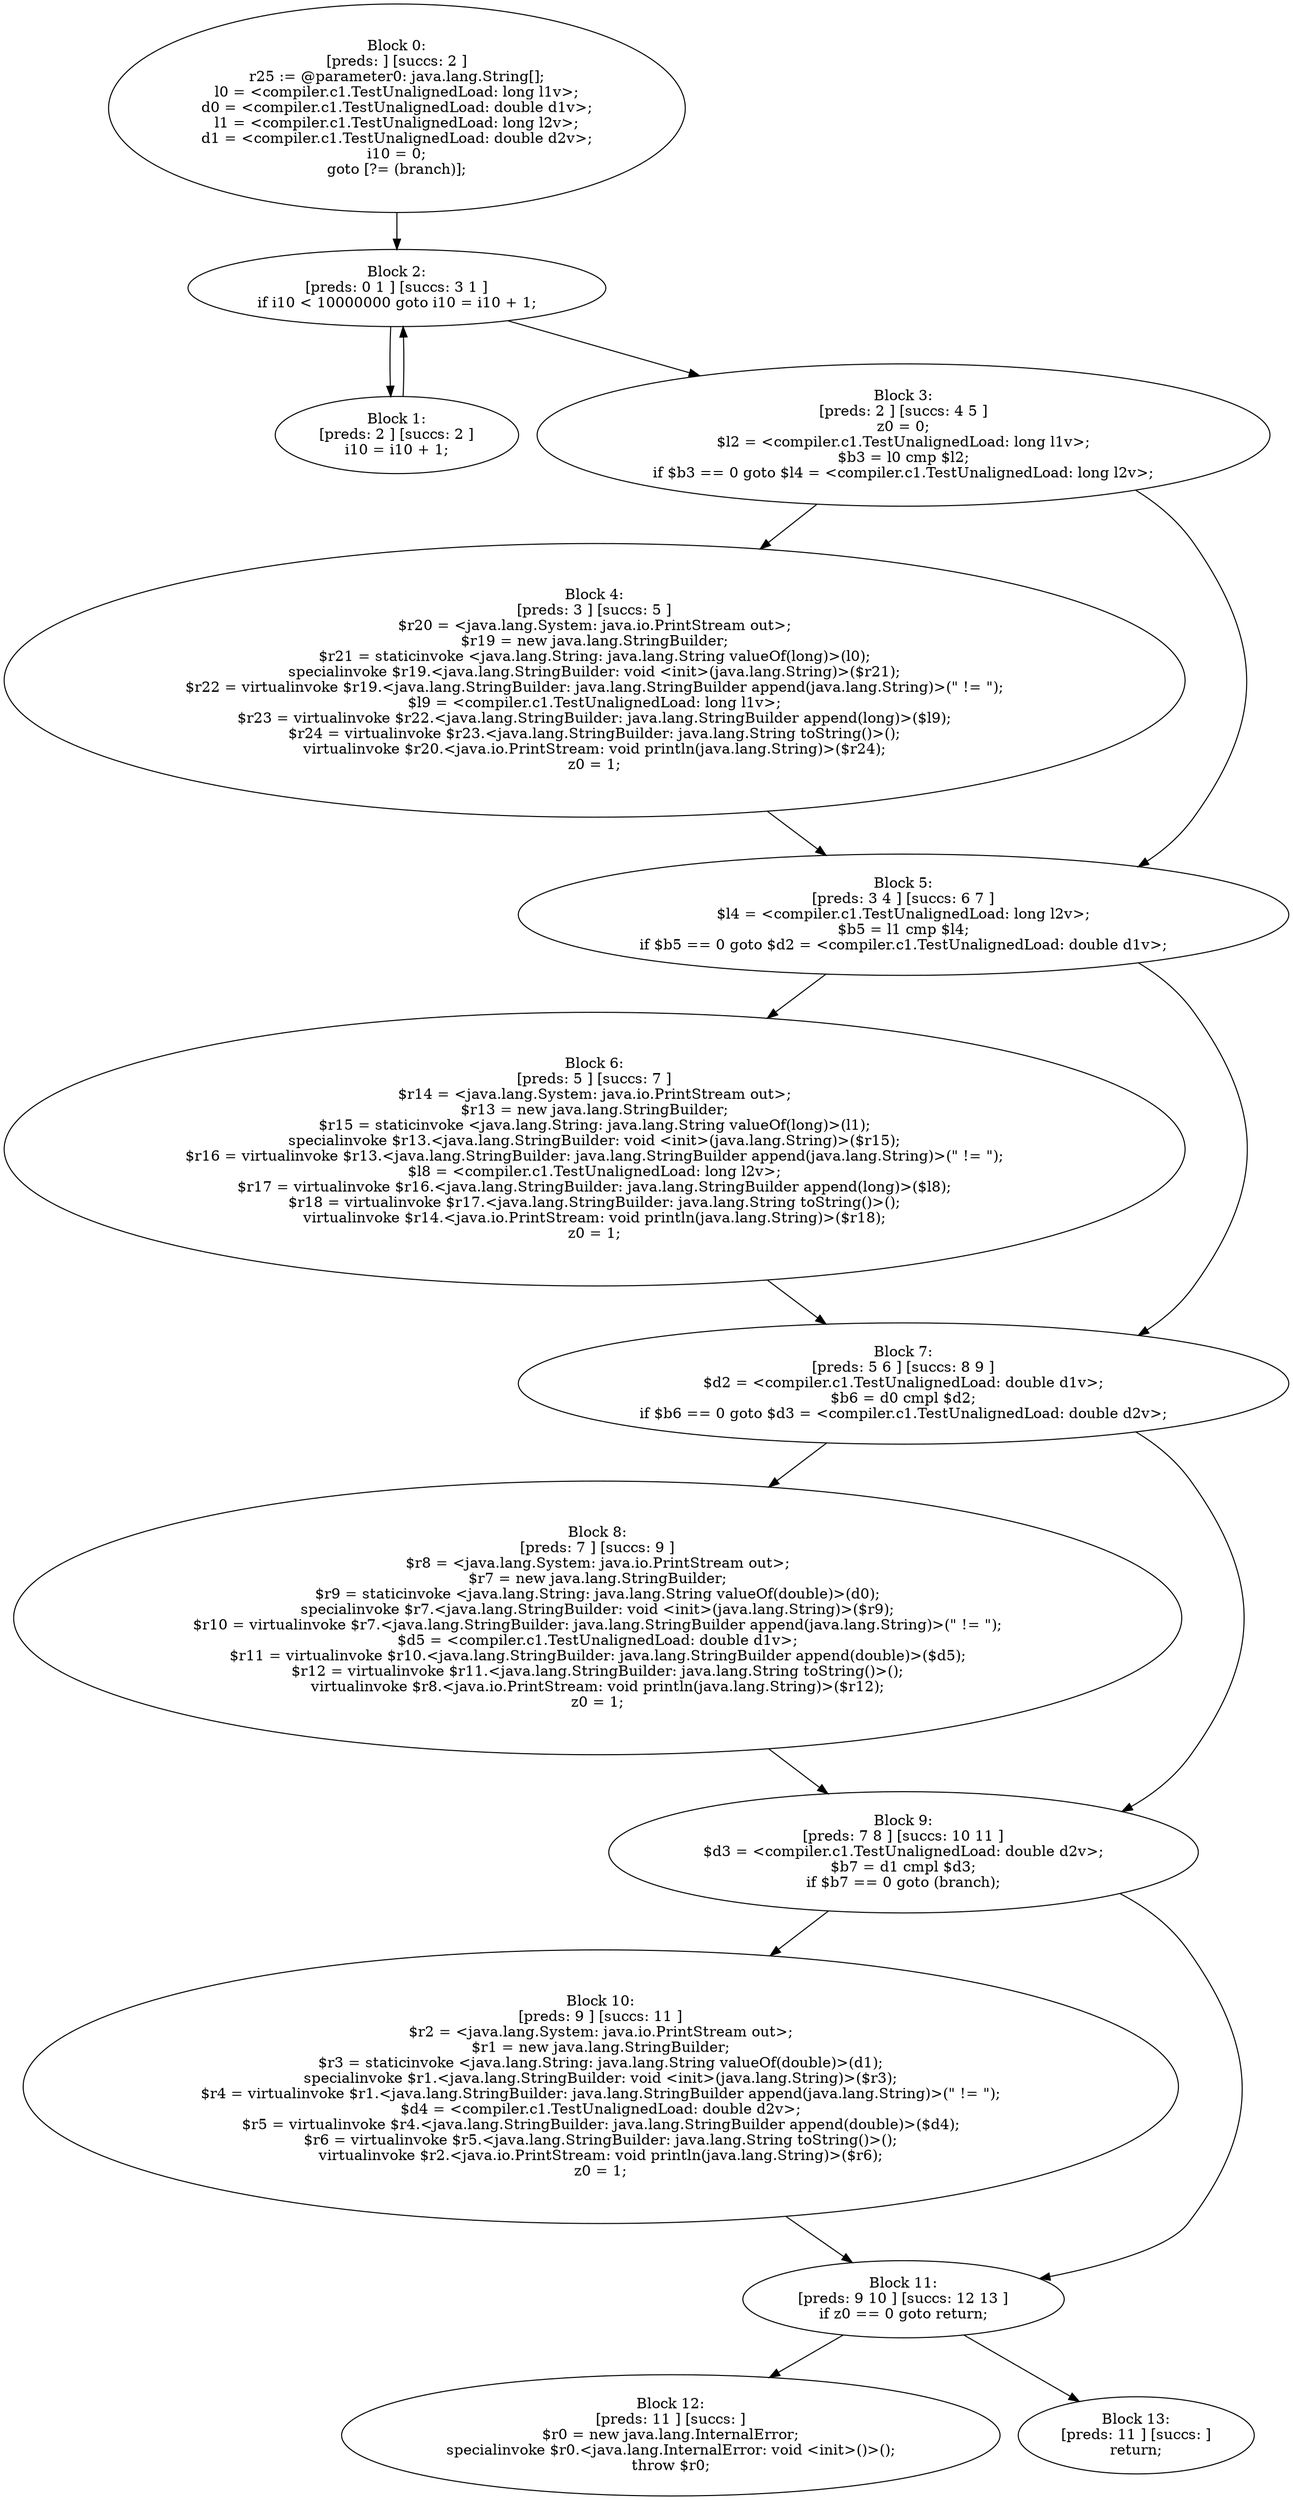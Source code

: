 digraph "unitGraph" {
    "Block 0:
[preds: ] [succs: 2 ]
r25 := @parameter0: java.lang.String[];
l0 = <compiler.c1.TestUnalignedLoad: long l1v>;
d0 = <compiler.c1.TestUnalignedLoad: double d1v>;
l1 = <compiler.c1.TestUnalignedLoad: long l2v>;
d1 = <compiler.c1.TestUnalignedLoad: double d2v>;
i10 = 0;
goto [?= (branch)];
"
    "Block 1:
[preds: 2 ] [succs: 2 ]
i10 = i10 + 1;
"
    "Block 2:
[preds: 0 1 ] [succs: 3 1 ]
if i10 < 10000000 goto i10 = i10 + 1;
"
    "Block 3:
[preds: 2 ] [succs: 4 5 ]
z0 = 0;
$l2 = <compiler.c1.TestUnalignedLoad: long l1v>;
$b3 = l0 cmp $l2;
if $b3 == 0 goto $l4 = <compiler.c1.TestUnalignedLoad: long l2v>;
"
    "Block 4:
[preds: 3 ] [succs: 5 ]
$r20 = <java.lang.System: java.io.PrintStream out>;
$r19 = new java.lang.StringBuilder;
$r21 = staticinvoke <java.lang.String: java.lang.String valueOf(long)>(l0);
specialinvoke $r19.<java.lang.StringBuilder: void <init>(java.lang.String)>($r21);
$r22 = virtualinvoke $r19.<java.lang.StringBuilder: java.lang.StringBuilder append(java.lang.String)>(\" != \");
$l9 = <compiler.c1.TestUnalignedLoad: long l1v>;
$r23 = virtualinvoke $r22.<java.lang.StringBuilder: java.lang.StringBuilder append(long)>($l9);
$r24 = virtualinvoke $r23.<java.lang.StringBuilder: java.lang.String toString()>();
virtualinvoke $r20.<java.io.PrintStream: void println(java.lang.String)>($r24);
z0 = 1;
"
    "Block 5:
[preds: 3 4 ] [succs: 6 7 ]
$l4 = <compiler.c1.TestUnalignedLoad: long l2v>;
$b5 = l1 cmp $l4;
if $b5 == 0 goto $d2 = <compiler.c1.TestUnalignedLoad: double d1v>;
"
    "Block 6:
[preds: 5 ] [succs: 7 ]
$r14 = <java.lang.System: java.io.PrintStream out>;
$r13 = new java.lang.StringBuilder;
$r15 = staticinvoke <java.lang.String: java.lang.String valueOf(long)>(l1);
specialinvoke $r13.<java.lang.StringBuilder: void <init>(java.lang.String)>($r15);
$r16 = virtualinvoke $r13.<java.lang.StringBuilder: java.lang.StringBuilder append(java.lang.String)>(\" != \");
$l8 = <compiler.c1.TestUnalignedLoad: long l2v>;
$r17 = virtualinvoke $r16.<java.lang.StringBuilder: java.lang.StringBuilder append(long)>($l8);
$r18 = virtualinvoke $r17.<java.lang.StringBuilder: java.lang.String toString()>();
virtualinvoke $r14.<java.io.PrintStream: void println(java.lang.String)>($r18);
z0 = 1;
"
    "Block 7:
[preds: 5 6 ] [succs: 8 9 ]
$d2 = <compiler.c1.TestUnalignedLoad: double d1v>;
$b6 = d0 cmpl $d2;
if $b6 == 0 goto $d3 = <compiler.c1.TestUnalignedLoad: double d2v>;
"
    "Block 8:
[preds: 7 ] [succs: 9 ]
$r8 = <java.lang.System: java.io.PrintStream out>;
$r7 = new java.lang.StringBuilder;
$r9 = staticinvoke <java.lang.String: java.lang.String valueOf(double)>(d0);
specialinvoke $r7.<java.lang.StringBuilder: void <init>(java.lang.String)>($r9);
$r10 = virtualinvoke $r7.<java.lang.StringBuilder: java.lang.StringBuilder append(java.lang.String)>(\" != \");
$d5 = <compiler.c1.TestUnalignedLoad: double d1v>;
$r11 = virtualinvoke $r10.<java.lang.StringBuilder: java.lang.StringBuilder append(double)>($d5);
$r12 = virtualinvoke $r11.<java.lang.StringBuilder: java.lang.String toString()>();
virtualinvoke $r8.<java.io.PrintStream: void println(java.lang.String)>($r12);
z0 = 1;
"
    "Block 9:
[preds: 7 8 ] [succs: 10 11 ]
$d3 = <compiler.c1.TestUnalignedLoad: double d2v>;
$b7 = d1 cmpl $d3;
if $b7 == 0 goto (branch);
"
    "Block 10:
[preds: 9 ] [succs: 11 ]
$r2 = <java.lang.System: java.io.PrintStream out>;
$r1 = new java.lang.StringBuilder;
$r3 = staticinvoke <java.lang.String: java.lang.String valueOf(double)>(d1);
specialinvoke $r1.<java.lang.StringBuilder: void <init>(java.lang.String)>($r3);
$r4 = virtualinvoke $r1.<java.lang.StringBuilder: java.lang.StringBuilder append(java.lang.String)>(\" != \");
$d4 = <compiler.c1.TestUnalignedLoad: double d2v>;
$r5 = virtualinvoke $r4.<java.lang.StringBuilder: java.lang.StringBuilder append(double)>($d4);
$r6 = virtualinvoke $r5.<java.lang.StringBuilder: java.lang.String toString()>();
virtualinvoke $r2.<java.io.PrintStream: void println(java.lang.String)>($r6);
z0 = 1;
"
    "Block 11:
[preds: 9 10 ] [succs: 12 13 ]
if z0 == 0 goto return;
"
    "Block 12:
[preds: 11 ] [succs: ]
$r0 = new java.lang.InternalError;
specialinvoke $r0.<java.lang.InternalError: void <init>()>();
throw $r0;
"
    "Block 13:
[preds: 11 ] [succs: ]
return;
"
    "Block 0:
[preds: ] [succs: 2 ]
r25 := @parameter0: java.lang.String[];
l0 = <compiler.c1.TestUnalignedLoad: long l1v>;
d0 = <compiler.c1.TestUnalignedLoad: double d1v>;
l1 = <compiler.c1.TestUnalignedLoad: long l2v>;
d1 = <compiler.c1.TestUnalignedLoad: double d2v>;
i10 = 0;
goto [?= (branch)];
"->"Block 2:
[preds: 0 1 ] [succs: 3 1 ]
if i10 < 10000000 goto i10 = i10 + 1;
";
    "Block 1:
[preds: 2 ] [succs: 2 ]
i10 = i10 + 1;
"->"Block 2:
[preds: 0 1 ] [succs: 3 1 ]
if i10 < 10000000 goto i10 = i10 + 1;
";
    "Block 2:
[preds: 0 1 ] [succs: 3 1 ]
if i10 < 10000000 goto i10 = i10 + 1;
"->"Block 3:
[preds: 2 ] [succs: 4 5 ]
z0 = 0;
$l2 = <compiler.c1.TestUnalignedLoad: long l1v>;
$b3 = l0 cmp $l2;
if $b3 == 0 goto $l4 = <compiler.c1.TestUnalignedLoad: long l2v>;
";
    "Block 2:
[preds: 0 1 ] [succs: 3 1 ]
if i10 < 10000000 goto i10 = i10 + 1;
"->"Block 1:
[preds: 2 ] [succs: 2 ]
i10 = i10 + 1;
";
    "Block 3:
[preds: 2 ] [succs: 4 5 ]
z0 = 0;
$l2 = <compiler.c1.TestUnalignedLoad: long l1v>;
$b3 = l0 cmp $l2;
if $b3 == 0 goto $l4 = <compiler.c1.TestUnalignedLoad: long l2v>;
"->"Block 4:
[preds: 3 ] [succs: 5 ]
$r20 = <java.lang.System: java.io.PrintStream out>;
$r19 = new java.lang.StringBuilder;
$r21 = staticinvoke <java.lang.String: java.lang.String valueOf(long)>(l0);
specialinvoke $r19.<java.lang.StringBuilder: void <init>(java.lang.String)>($r21);
$r22 = virtualinvoke $r19.<java.lang.StringBuilder: java.lang.StringBuilder append(java.lang.String)>(\" != \");
$l9 = <compiler.c1.TestUnalignedLoad: long l1v>;
$r23 = virtualinvoke $r22.<java.lang.StringBuilder: java.lang.StringBuilder append(long)>($l9);
$r24 = virtualinvoke $r23.<java.lang.StringBuilder: java.lang.String toString()>();
virtualinvoke $r20.<java.io.PrintStream: void println(java.lang.String)>($r24);
z0 = 1;
";
    "Block 3:
[preds: 2 ] [succs: 4 5 ]
z0 = 0;
$l2 = <compiler.c1.TestUnalignedLoad: long l1v>;
$b3 = l0 cmp $l2;
if $b3 == 0 goto $l4 = <compiler.c1.TestUnalignedLoad: long l2v>;
"->"Block 5:
[preds: 3 4 ] [succs: 6 7 ]
$l4 = <compiler.c1.TestUnalignedLoad: long l2v>;
$b5 = l1 cmp $l4;
if $b5 == 0 goto $d2 = <compiler.c1.TestUnalignedLoad: double d1v>;
";
    "Block 4:
[preds: 3 ] [succs: 5 ]
$r20 = <java.lang.System: java.io.PrintStream out>;
$r19 = new java.lang.StringBuilder;
$r21 = staticinvoke <java.lang.String: java.lang.String valueOf(long)>(l0);
specialinvoke $r19.<java.lang.StringBuilder: void <init>(java.lang.String)>($r21);
$r22 = virtualinvoke $r19.<java.lang.StringBuilder: java.lang.StringBuilder append(java.lang.String)>(\" != \");
$l9 = <compiler.c1.TestUnalignedLoad: long l1v>;
$r23 = virtualinvoke $r22.<java.lang.StringBuilder: java.lang.StringBuilder append(long)>($l9);
$r24 = virtualinvoke $r23.<java.lang.StringBuilder: java.lang.String toString()>();
virtualinvoke $r20.<java.io.PrintStream: void println(java.lang.String)>($r24);
z0 = 1;
"->"Block 5:
[preds: 3 4 ] [succs: 6 7 ]
$l4 = <compiler.c1.TestUnalignedLoad: long l2v>;
$b5 = l1 cmp $l4;
if $b5 == 0 goto $d2 = <compiler.c1.TestUnalignedLoad: double d1v>;
";
    "Block 5:
[preds: 3 4 ] [succs: 6 7 ]
$l4 = <compiler.c1.TestUnalignedLoad: long l2v>;
$b5 = l1 cmp $l4;
if $b5 == 0 goto $d2 = <compiler.c1.TestUnalignedLoad: double d1v>;
"->"Block 6:
[preds: 5 ] [succs: 7 ]
$r14 = <java.lang.System: java.io.PrintStream out>;
$r13 = new java.lang.StringBuilder;
$r15 = staticinvoke <java.lang.String: java.lang.String valueOf(long)>(l1);
specialinvoke $r13.<java.lang.StringBuilder: void <init>(java.lang.String)>($r15);
$r16 = virtualinvoke $r13.<java.lang.StringBuilder: java.lang.StringBuilder append(java.lang.String)>(\" != \");
$l8 = <compiler.c1.TestUnalignedLoad: long l2v>;
$r17 = virtualinvoke $r16.<java.lang.StringBuilder: java.lang.StringBuilder append(long)>($l8);
$r18 = virtualinvoke $r17.<java.lang.StringBuilder: java.lang.String toString()>();
virtualinvoke $r14.<java.io.PrintStream: void println(java.lang.String)>($r18);
z0 = 1;
";
    "Block 5:
[preds: 3 4 ] [succs: 6 7 ]
$l4 = <compiler.c1.TestUnalignedLoad: long l2v>;
$b5 = l1 cmp $l4;
if $b5 == 0 goto $d2 = <compiler.c1.TestUnalignedLoad: double d1v>;
"->"Block 7:
[preds: 5 6 ] [succs: 8 9 ]
$d2 = <compiler.c1.TestUnalignedLoad: double d1v>;
$b6 = d0 cmpl $d2;
if $b6 == 0 goto $d3 = <compiler.c1.TestUnalignedLoad: double d2v>;
";
    "Block 6:
[preds: 5 ] [succs: 7 ]
$r14 = <java.lang.System: java.io.PrintStream out>;
$r13 = new java.lang.StringBuilder;
$r15 = staticinvoke <java.lang.String: java.lang.String valueOf(long)>(l1);
specialinvoke $r13.<java.lang.StringBuilder: void <init>(java.lang.String)>($r15);
$r16 = virtualinvoke $r13.<java.lang.StringBuilder: java.lang.StringBuilder append(java.lang.String)>(\" != \");
$l8 = <compiler.c1.TestUnalignedLoad: long l2v>;
$r17 = virtualinvoke $r16.<java.lang.StringBuilder: java.lang.StringBuilder append(long)>($l8);
$r18 = virtualinvoke $r17.<java.lang.StringBuilder: java.lang.String toString()>();
virtualinvoke $r14.<java.io.PrintStream: void println(java.lang.String)>($r18);
z0 = 1;
"->"Block 7:
[preds: 5 6 ] [succs: 8 9 ]
$d2 = <compiler.c1.TestUnalignedLoad: double d1v>;
$b6 = d0 cmpl $d2;
if $b6 == 0 goto $d3 = <compiler.c1.TestUnalignedLoad: double d2v>;
";
    "Block 7:
[preds: 5 6 ] [succs: 8 9 ]
$d2 = <compiler.c1.TestUnalignedLoad: double d1v>;
$b6 = d0 cmpl $d2;
if $b6 == 0 goto $d3 = <compiler.c1.TestUnalignedLoad: double d2v>;
"->"Block 8:
[preds: 7 ] [succs: 9 ]
$r8 = <java.lang.System: java.io.PrintStream out>;
$r7 = new java.lang.StringBuilder;
$r9 = staticinvoke <java.lang.String: java.lang.String valueOf(double)>(d0);
specialinvoke $r7.<java.lang.StringBuilder: void <init>(java.lang.String)>($r9);
$r10 = virtualinvoke $r7.<java.lang.StringBuilder: java.lang.StringBuilder append(java.lang.String)>(\" != \");
$d5 = <compiler.c1.TestUnalignedLoad: double d1v>;
$r11 = virtualinvoke $r10.<java.lang.StringBuilder: java.lang.StringBuilder append(double)>($d5);
$r12 = virtualinvoke $r11.<java.lang.StringBuilder: java.lang.String toString()>();
virtualinvoke $r8.<java.io.PrintStream: void println(java.lang.String)>($r12);
z0 = 1;
";
    "Block 7:
[preds: 5 6 ] [succs: 8 9 ]
$d2 = <compiler.c1.TestUnalignedLoad: double d1v>;
$b6 = d0 cmpl $d2;
if $b6 == 0 goto $d3 = <compiler.c1.TestUnalignedLoad: double d2v>;
"->"Block 9:
[preds: 7 8 ] [succs: 10 11 ]
$d3 = <compiler.c1.TestUnalignedLoad: double d2v>;
$b7 = d1 cmpl $d3;
if $b7 == 0 goto (branch);
";
    "Block 8:
[preds: 7 ] [succs: 9 ]
$r8 = <java.lang.System: java.io.PrintStream out>;
$r7 = new java.lang.StringBuilder;
$r9 = staticinvoke <java.lang.String: java.lang.String valueOf(double)>(d0);
specialinvoke $r7.<java.lang.StringBuilder: void <init>(java.lang.String)>($r9);
$r10 = virtualinvoke $r7.<java.lang.StringBuilder: java.lang.StringBuilder append(java.lang.String)>(\" != \");
$d5 = <compiler.c1.TestUnalignedLoad: double d1v>;
$r11 = virtualinvoke $r10.<java.lang.StringBuilder: java.lang.StringBuilder append(double)>($d5);
$r12 = virtualinvoke $r11.<java.lang.StringBuilder: java.lang.String toString()>();
virtualinvoke $r8.<java.io.PrintStream: void println(java.lang.String)>($r12);
z0 = 1;
"->"Block 9:
[preds: 7 8 ] [succs: 10 11 ]
$d3 = <compiler.c1.TestUnalignedLoad: double d2v>;
$b7 = d1 cmpl $d3;
if $b7 == 0 goto (branch);
";
    "Block 9:
[preds: 7 8 ] [succs: 10 11 ]
$d3 = <compiler.c1.TestUnalignedLoad: double d2v>;
$b7 = d1 cmpl $d3;
if $b7 == 0 goto (branch);
"->"Block 10:
[preds: 9 ] [succs: 11 ]
$r2 = <java.lang.System: java.io.PrintStream out>;
$r1 = new java.lang.StringBuilder;
$r3 = staticinvoke <java.lang.String: java.lang.String valueOf(double)>(d1);
specialinvoke $r1.<java.lang.StringBuilder: void <init>(java.lang.String)>($r3);
$r4 = virtualinvoke $r1.<java.lang.StringBuilder: java.lang.StringBuilder append(java.lang.String)>(\" != \");
$d4 = <compiler.c1.TestUnalignedLoad: double d2v>;
$r5 = virtualinvoke $r4.<java.lang.StringBuilder: java.lang.StringBuilder append(double)>($d4);
$r6 = virtualinvoke $r5.<java.lang.StringBuilder: java.lang.String toString()>();
virtualinvoke $r2.<java.io.PrintStream: void println(java.lang.String)>($r6);
z0 = 1;
";
    "Block 9:
[preds: 7 8 ] [succs: 10 11 ]
$d3 = <compiler.c1.TestUnalignedLoad: double d2v>;
$b7 = d1 cmpl $d3;
if $b7 == 0 goto (branch);
"->"Block 11:
[preds: 9 10 ] [succs: 12 13 ]
if z0 == 0 goto return;
";
    "Block 10:
[preds: 9 ] [succs: 11 ]
$r2 = <java.lang.System: java.io.PrintStream out>;
$r1 = new java.lang.StringBuilder;
$r3 = staticinvoke <java.lang.String: java.lang.String valueOf(double)>(d1);
specialinvoke $r1.<java.lang.StringBuilder: void <init>(java.lang.String)>($r3);
$r4 = virtualinvoke $r1.<java.lang.StringBuilder: java.lang.StringBuilder append(java.lang.String)>(\" != \");
$d4 = <compiler.c1.TestUnalignedLoad: double d2v>;
$r5 = virtualinvoke $r4.<java.lang.StringBuilder: java.lang.StringBuilder append(double)>($d4);
$r6 = virtualinvoke $r5.<java.lang.StringBuilder: java.lang.String toString()>();
virtualinvoke $r2.<java.io.PrintStream: void println(java.lang.String)>($r6);
z0 = 1;
"->"Block 11:
[preds: 9 10 ] [succs: 12 13 ]
if z0 == 0 goto return;
";
    "Block 11:
[preds: 9 10 ] [succs: 12 13 ]
if z0 == 0 goto return;
"->"Block 12:
[preds: 11 ] [succs: ]
$r0 = new java.lang.InternalError;
specialinvoke $r0.<java.lang.InternalError: void <init>()>();
throw $r0;
";
    "Block 11:
[preds: 9 10 ] [succs: 12 13 ]
if z0 == 0 goto return;
"->"Block 13:
[preds: 11 ] [succs: ]
return;
";
}
